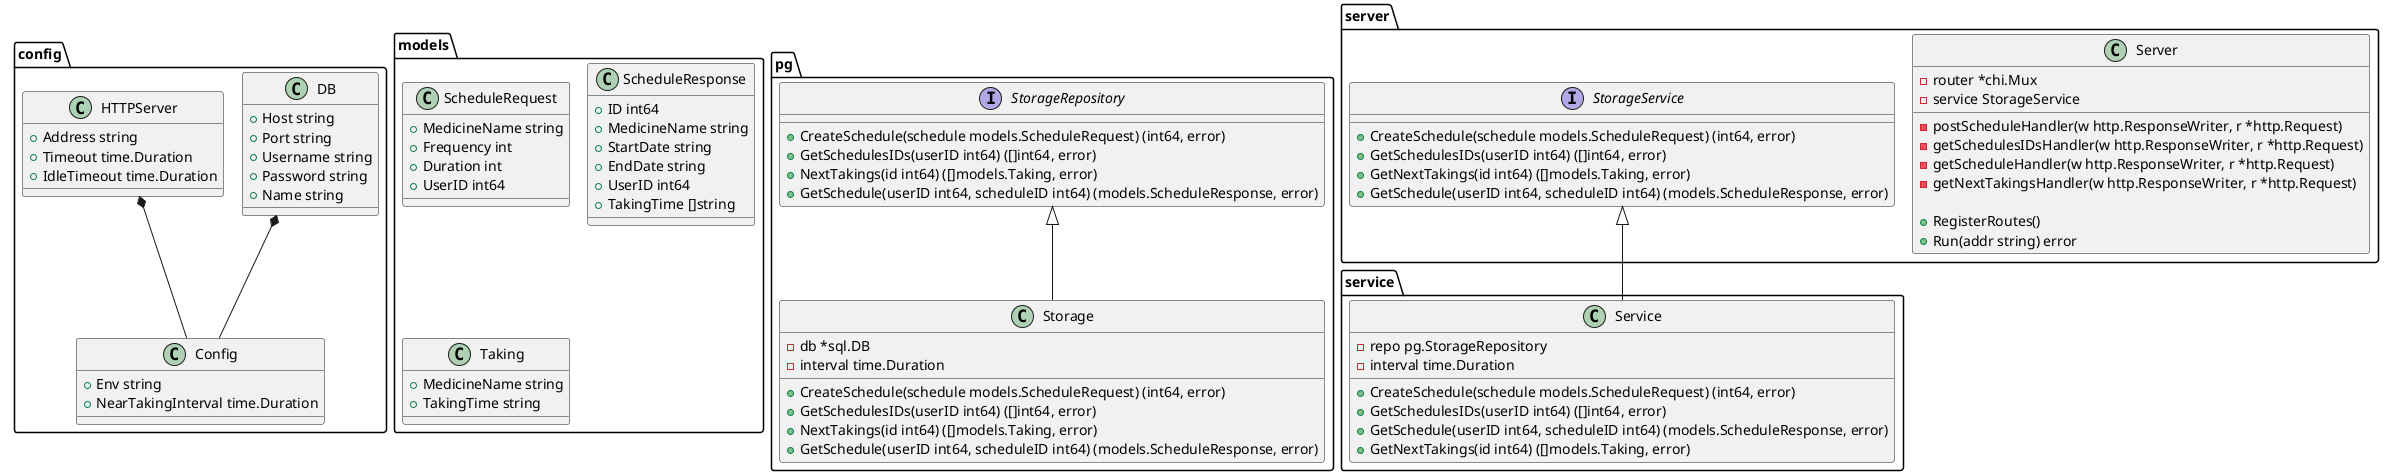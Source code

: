 @startuml
!pragma layout smetana
namespace config {
    class Config {
        + Env string
        + NearTakingInterval time.Duration
    }
    class DB {
        + Host string
        + Port string
        + Username string
        + Password string
        + Name string
    }
    class HTTPServer {
        + Address string
        + Timeout time.Duration
        + IdleTimeout time.Duration
    }
}
"config.DB" *-- "config.Config"
"config.HTTPServer" *-- "config.Config"

namespace models {
    class ScheduleRequest {
        + MedicineName string
        + Frequency int
        + Duration int
        + UserID int64
    }
    class ScheduleResponse {
        + ID int64
        + MedicineName string
        + StartDate string
        + EndDate string
        + UserID int64
        + TakingTime []string
    }
    class Taking {
        + MedicineName string
        + TakingTime string
    }
}


namespace pg {
    class Storage {
        - db *sql.DB
        - interval time.Duration

        + CreateSchedule(schedule models.ScheduleRequest) (int64, error)
        + GetSchedulesIDs(userID int64) ([]int64, error)
        + NextTakings(id int64) ([]models.Taking, error)
        + GetSchedule(userID int64, scheduleID int64) (models.ScheduleResponse, error)
    }
    interface StorageRepository  {
        + CreateSchedule(schedule models.ScheduleRequest) (int64, error)
        + GetSchedulesIDs(userID int64) ([]int64, error)
        + NextTakings(id int64) ([]models.Taking, error)
        + GetSchedule(userID int64, scheduleID int64) (models.ScheduleResponse, error)
    }
}
"pg.StorageRepository" <|-- "pg.Storage"

namespace server {
    class Server {
        - router *chi.Mux
        - service StorageService

        - postScheduleHandler(w http.ResponseWriter, r *http.Request)
        - getSchedulesIDsHandler(w http.ResponseWriter, r *http.Request)
        - getScheduleHandler(w http.ResponseWriter, r *http.Request)
        - getNextTakingsHandler(w http.ResponseWriter, r *http.Request)

        + RegisterRoutes()
        + Run(addr string) error
    }
    interface StorageService  {
        + CreateSchedule(schedule models.ScheduleRequest) (int64, error)
        + GetSchedulesIDs(userID int64) ([]int64, error)
        + GetNextTakings(id int64) ([]models.Taking, error)
        + GetSchedule(userID int64, scheduleID int64) (models.ScheduleResponse, error)
    }
}


namespace service {
    class Service {
        - repo pg.StorageRepository
        - interval time.Duration

        + CreateSchedule(schedule models.ScheduleRequest) (int64, error)
        + GetSchedulesIDs(userID int64) ([]int64, error)
        + GetSchedule(userID int64, scheduleID int64) (models.ScheduleResponse, error)
        + GetNextTakings(id int64) ([]models.Taking, error)
    }
}

"server.StorageService" <|-- "service.Service"

@enduml
